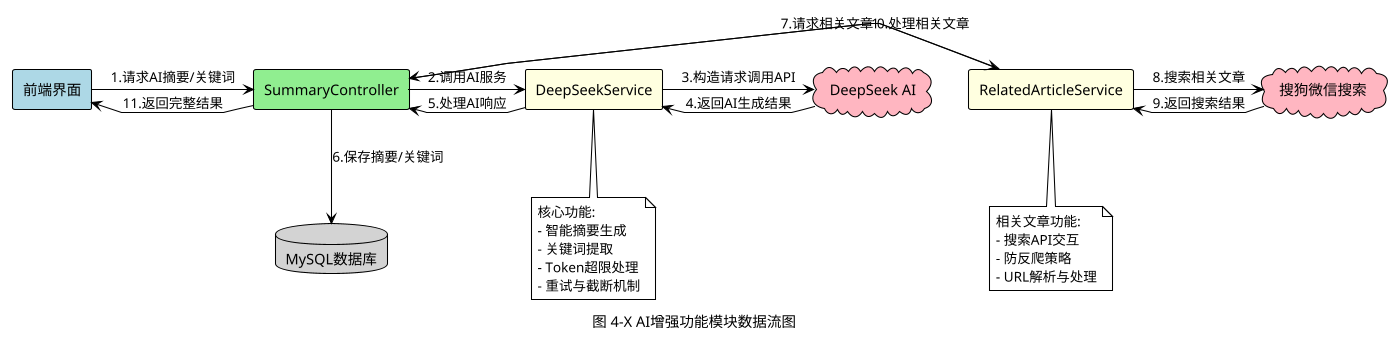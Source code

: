 @startuml
!theme plain
skinparam linetype polyline
skinparam dpi 100
skinparam componentStyle rectangle

' 主要组件
component "前端界面" as Frontend #lightblue
component "SummaryController" as Controller #lightgreen
component "DeepSeekService" as AIService #lightyellow
component "RelatedArticleService" as RelatedService #lightyellow
database "MySQL数据库" as DB #lightgrey
cloud "DeepSeek AI" as ExternalAI #lightpink
cloud "搜狗微信搜索" as SogouAPI #lightpink

' 数据流
Frontend -right-> Controller : 1.请求AI摘要/关键词
Controller -right-> AIService : 2.调用AI服务
AIService -right-> ExternalAI : 3.构造请求调用API
ExternalAI -left-> AIService : 4.返回AI生成结果
AIService -left-> Controller : 5.处理AI响应
Controller -down-> DB : 6.保存摘要/关键词
Controller -right-> RelatedService :1
RelatedService -right-> SogouAPI : 8.搜索相关文章
SogouAPI -left-> RelatedService : 9.返回搜索结果
RelatedService -left-> Controller : 7.请求相关文章 0.处理相关文章
Controller -left-> Frontend : 11.返回完整结果

note bottom of AIService
  核心功能:
  - 智能摘要生成
  - 关键词提取
  - Token超限处理
  - 重试与截断机制
end note

note bottom of RelatedService
  相关文章功能:
  - 搜索API交互
  - 防反爬策略
  - URL解析与处理
end note

caption "图 4-X AI增强功能模块数据流图"
@enduml